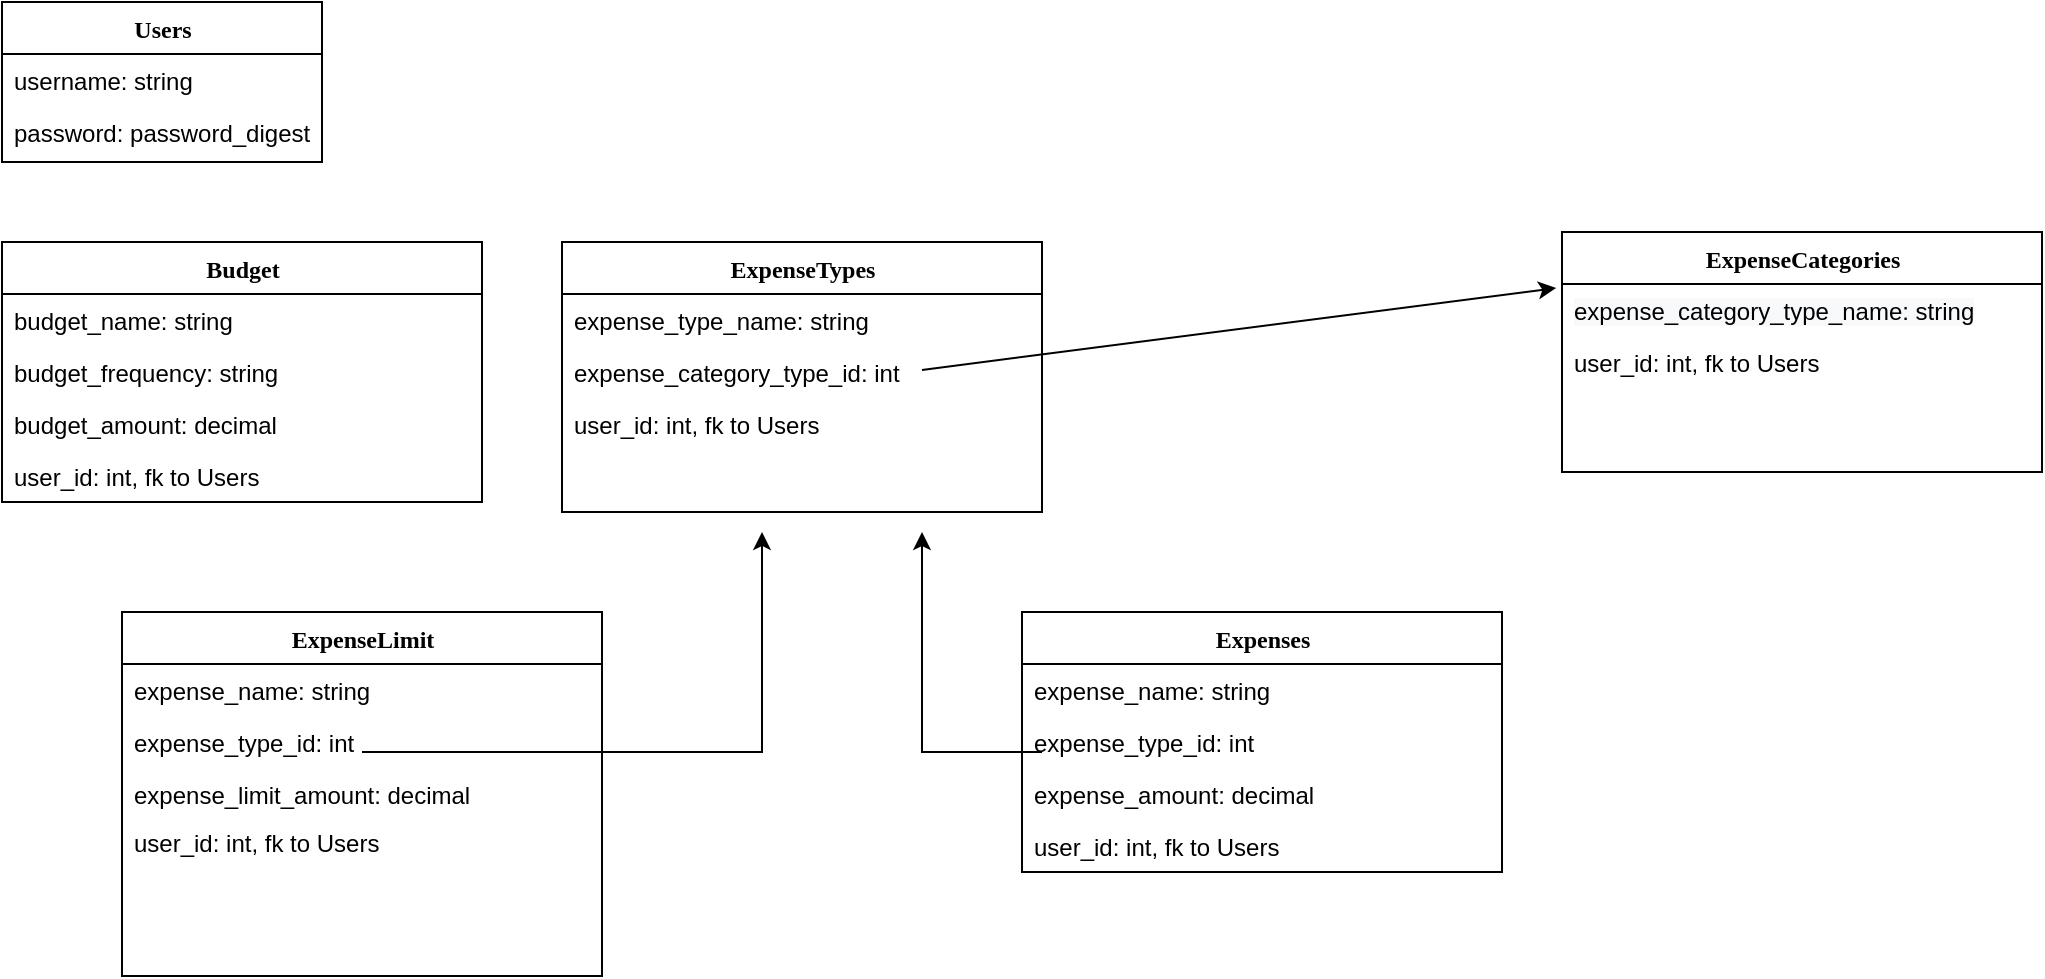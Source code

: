 <mxfile version="14.1.2" type="device"><diagram name="Page-1" id="9f46799a-70d6-7492-0946-bef42562c5a5"><mxGraphModel dx="1129" dy="616" grid="1" gridSize="10" guides="1" tooltips="1" connect="1" arrows="1" fold="1" page="1" pageScale="1" pageWidth="1100" pageHeight="850" background="#ffffff" math="0" shadow="0"><root><mxCell id="0"/><mxCell id="1" parent="0"/><mxCell id="78961159f06e98e8-17" value="Users" style="swimlane;html=1;fontStyle=1;align=center;verticalAlign=top;childLayout=stackLayout;horizontal=1;startSize=26;horizontalStack=0;resizeParent=1;resizeLast=0;collapsible=1;marginBottom=0;swimlaneFillColor=#ffffff;rounded=0;shadow=0;comic=0;labelBackgroundColor=none;strokeWidth=1;fillColor=none;fontFamily=Verdana;fontSize=12" parent="1" vertex="1"><mxGeometry x="20" y="15" width="160" height="80" as="geometry"/></mxCell><mxCell id="78961159f06e98e8-21" value="username: string" style="text;html=1;strokeColor=none;fillColor=none;align=left;verticalAlign=top;spacingLeft=4;spacingRight=4;whiteSpace=wrap;overflow=hidden;rotatable=0;points=[[0,0.5],[1,0.5]];portConstraint=eastwest;" parent="78961159f06e98e8-17" vertex="1"><mxGeometry y="26" width="160" height="26" as="geometry"/></mxCell><mxCell id="78961159f06e98e8-23" value="password: password_digest" style="text;html=1;strokeColor=none;fillColor=none;align=left;verticalAlign=top;spacingLeft=4;spacingRight=4;whiteSpace=wrap;overflow=hidden;rotatable=0;points=[[0,0.5],[1,0.5]];portConstraint=eastwest;" parent="78961159f06e98e8-17" vertex="1"><mxGeometry y="52" width="160" height="26" as="geometry"/></mxCell><mxCell id="78961159f06e98e8-30" value="ExpenseLimit" style="swimlane;html=1;fontStyle=1;align=center;verticalAlign=top;childLayout=stackLayout;horizontal=1;startSize=26;horizontalStack=0;resizeParent=1;resizeLast=0;collapsible=1;marginBottom=0;swimlaneFillColor=#ffffff;rounded=0;shadow=0;comic=0;labelBackgroundColor=none;strokeWidth=1;fillColor=none;fontFamily=Verdana;fontSize=12" parent="1" vertex="1"><mxGeometry x="80" y="320" width="240" height="182" as="geometry"/></mxCell><mxCell id="78961159f06e98e8-31" value="expense_name: string" style="text;html=1;strokeColor=none;fillColor=none;align=left;verticalAlign=top;spacingLeft=4;spacingRight=4;whiteSpace=wrap;overflow=hidden;rotatable=0;points=[[0,0.5],[1,0.5]];portConstraint=eastwest;" parent="78961159f06e98e8-30" vertex="1"><mxGeometry y="26" width="240" height="26" as="geometry"/></mxCell><mxCell id="78961159f06e98e8-32" value="expense_type_id: int&amp;nbsp;" style="text;html=1;strokeColor=none;fillColor=none;align=left;verticalAlign=top;spacingLeft=4;spacingRight=4;whiteSpace=wrap;overflow=hidden;rotatable=0;points=[[0,0.5],[1,0.5]];portConstraint=eastwest;" parent="78961159f06e98e8-30" vertex="1"><mxGeometry y="52" width="240" height="26" as="geometry"/></mxCell><mxCell id="78961159f06e98e8-33" value="expense_limit_amount: decimal" style="text;html=1;strokeColor=none;fillColor=none;align=left;verticalAlign=top;spacingLeft=4;spacingRight=4;whiteSpace=wrap;overflow=hidden;rotatable=0;points=[[0,0.5],[1,0.5]];portConstraint=eastwest;" parent="78961159f06e98e8-30" vertex="1"><mxGeometry y="78" width="240" height="24" as="geometry"/></mxCell><mxCell id="VjeOo79vatb9MJSpQPam-16" value="user_id: int, fk to Users" style="text;html=1;strokeColor=none;fillColor=none;align=left;verticalAlign=top;spacingLeft=4;spacingRight=4;whiteSpace=wrap;overflow=hidden;rotatable=0;points=[[0,0.5],[1,0.5]];portConstraint=eastwest;" vertex="1" parent="78961159f06e98e8-30"><mxGeometry y="102" width="240" height="26" as="geometry"/></mxCell><mxCell id="78961159f06e98e8-43" value="ExpenseTypes" style="swimlane;html=1;fontStyle=1;align=center;verticalAlign=top;childLayout=stackLayout;horizontal=1;startSize=26;horizontalStack=0;resizeParent=1;resizeLast=0;collapsible=1;marginBottom=0;swimlaneFillColor=#ffffff;rounded=0;shadow=0;comic=0;labelBackgroundColor=none;strokeWidth=1;fillColor=none;fontFamily=Verdana;fontSize=12" parent="1" vertex="1"><mxGeometry x="300" y="135" width="240" height="135" as="geometry"/></mxCell><mxCell id="VjeOo79vatb9MJSpQPam-21" value="" style="endArrow=classic;html=1;entryX=-0.012;entryY=0.077;entryDx=0;entryDy=0;entryPerimeter=0;" edge="1" parent="78961159f06e98e8-43" target="VjeOo79vatb9MJSpQPam-2"><mxGeometry width="50" height="50" relative="1" as="geometry"><mxPoint x="180" y="64" as="sourcePoint"/><mxPoint x="490" y="21" as="targetPoint"/></mxGeometry></mxCell><mxCell id="78961159f06e98e8-44" value="expense_type_name: string" style="text;html=1;strokeColor=none;fillColor=none;align=left;verticalAlign=top;spacingLeft=4;spacingRight=4;whiteSpace=wrap;overflow=hidden;rotatable=0;points=[[0,0.5],[1,0.5]];portConstraint=eastwest;" parent="78961159f06e98e8-43" vertex="1"><mxGeometry y="26" width="240" height="26" as="geometry"/></mxCell><mxCell id="78961159f06e98e8-45" value="expense_category_type_id: int" style="text;html=1;strokeColor=none;fillColor=none;align=left;verticalAlign=top;spacingLeft=4;spacingRight=4;whiteSpace=wrap;overflow=hidden;rotatable=0;points=[[0,0.5],[1,0.5]];portConstraint=eastwest;" parent="78961159f06e98e8-43" vertex="1"><mxGeometry y="52" width="240" height="26" as="geometry"/></mxCell><mxCell id="VjeOo79vatb9MJSpQPam-17" value="user_id: int, fk to Users" style="text;html=1;strokeColor=none;fillColor=none;align=left;verticalAlign=top;spacingLeft=4;spacingRight=4;whiteSpace=wrap;overflow=hidden;rotatable=0;points=[[0,0.5],[1,0.5]];portConstraint=eastwest;" vertex="1" parent="78961159f06e98e8-43"><mxGeometry y="78" width="240" height="26" as="geometry"/></mxCell><mxCell id="VjeOo79vatb9MJSpQPam-1" value="ExpenseCategories" style="swimlane;html=1;fontStyle=1;align=center;verticalAlign=top;childLayout=stackLayout;horizontal=1;startSize=26;horizontalStack=0;resizeParent=1;resizeLast=0;collapsible=1;marginBottom=0;swimlaneFillColor=#ffffff;rounded=0;shadow=0;comic=0;labelBackgroundColor=none;strokeWidth=1;fillColor=none;fontFamily=Verdana;fontSize=12" vertex="1" parent="1"><mxGeometry x="800" y="130" width="240" height="120" as="geometry"/></mxCell><mxCell id="VjeOo79vatb9MJSpQPam-2" value="&lt;span style=&quot;color: rgb(0 , 0 , 0) ; font-family: &amp;#34;helvetica&amp;#34; ; font-size: 12px ; font-style: normal ; font-weight: 400 ; letter-spacing: normal ; text-align: left ; text-indent: 0px ; text-transform: none ; word-spacing: 0px ; background-color: rgb(248 , 249 , 250) ; display: inline ; float: none&quot;&gt;expense_category_type_name: string&lt;/span&gt;" style="text;html=1;strokeColor=none;fillColor=none;align=left;verticalAlign=top;spacingLeft=4;spacingRight=4;whiteSpace=wrap;overflow=hidden;rotatable=0;points=[[0,0.5],[1,0.5]];portConstraint=eastwest;" vertex="1" parent="VjeOo79vatb9MJSpQPam-1"><mxGeometry y="26" width="240" height="26" as="geometry"/></mxCell><mxCell id="VjeOo79vatb9MJSpQPam-18" value="user_id: int, fk to Users" style="text;html=1;strokeColor=none;fillColor=none;align=left;verticalAlign=top;spacingLeft=4;spacingRight=4;whiteSpace=wrap;overflow=hidden;rotatable=0;points=[[0,0.5],[1,0.5]];portConstraint=eastwest;" vertex="1" parent="VjeOo79vatb9MJSpQPam-1"><mxGeometry y="52" width="240" height="26" as="geometry"/></mxCell><mxCell id="VjeOo79vatb9MJSpQPam-7" value="Budget" style="swimlane;html=1;fontStyle=1;align=center;verticalAlign=top;childLayout=stackLayout;horizontal=1;startSize=26;horizontalStack=0;resizeParent=1;resizeLast=0;collapsible=1;marginBottom=0;swimlaneFillColor=#ffffff;rounded=0;shadow=0;comic=0;labelBackgroundColor=none;strokeWidth=1;fillColor=none;fontFamily=Verdana;fontSize=12" vertex="1" parent="1"><mxGeometry x="20" y="135" width="240" height="130" as="geometry"/></mxCell><mxCell id="VjeOo79vatb9MJSpQPam-8" value="budget_name: string" style="text;html=1;strokeColor=none;fillColor=none;align=left;verticalAlign=top;spacingLeft=4;spacingRight=4;whiteSpace=wrap;overflow=hidden;rotatable=0;points=[[0,0.5],[1,0.5]];portConstraint=eastwest;" vertex="1" parent="VjeOo79vatb9MJSpQPam-7"><mxGeometry y="26" width="240" height="26" as="geometry"/></mxCell><mxCell id="VjeOo79vatb9MJSpQPam-10" value="budget_frequency: string" style="text;html=1;strokeColor=none;fillColor=none;align=left;verticalAlign=top;spacingLeft=4;spacingRight=4;whiteSpace=wrap;overflow=hidden;rotatable=0;points=[[0,0.5],[1,0.5]];portConstraint=eastwest;" vertex="1" parent="VjeOo79vatb9MJSpQPam-7"><mxGeometry y="52" width="240" height="26" as="geometry"/></mxCell><mxCell id="VjeOo79vatb9MJSpQPam-15" value="budget_amount: decimal" style="text;html=1;strokeColor=none;fillColor=none;align=left;verticalAlign=top;spacingLeft=4;spacingRight=4;whiteSpace=wrap;overflow=hidden;rotatable=0;points=[[0,0.5],[1,0.5]];portConstraint=eastwest;" vertex="1" parent="VjeOo79vatb9MJSpQPam-7"><mxGeometry y="78" width="240" height="26" as="geometry"/></mxCell><mxCell id="VjeOo79vatb9MJSpQPam-20" value="user_id: int, fk to Users" style="text;html=1;strokeColor=none;fillColor=none;align=left;verticalAlign=top;spacingLeft=4;spacingRight=4;whiteSpace=wrap;overflow=hidden;rotatable=0;points=[[0,0.5],[1,0.5]];portConstraint=eastwest;" vertex="1" parent="VjeOo79vatb9MJSpQPam-7"><mxGeometry y="104" width="240" height="26" as="geometry"/></mxCell><mxCell id="VjeOo79vatb9MJSpQPam-11" value="Expenses" style="swimlane;html=1;fontStyle=1;align=center;verticalAlign=top;childLayout=stackLayout;horizontal=1;startSize=26;horizontalStack=0;resizeParent=1;resizeLast=0;collapsible=1;marginBottom=0;swimlaneFillColor=#ffffff;rounded=0;shadow=0;comic=0;labelBackgroundColor=none;strokeWidth=1;fillColor=none;fontFamily=Verdana;fontSize=12" vertex="1" parent="1"><mxGeometry x="530" y="320" width="240" height="130" as="geometry"/></mxCell><mxCell id="VjeOo79vatb9MJSpQPam-12" value="expense_name: string" style="text;html=1;strokeColor=none;fillColor=none;align=left;verticalAlign=top;spacingLeft=4;spacingRight=4;whiteSpace=wrap;overflow=hidden;rotatable=0;points=[[0,0.5],[1,0.5]];portConstraint=eastwest;" vertex="1" parent="VjeOo79vatb9MJSpQPam-11"><mxGeometry y="26" width="240" height="26" as="geometry"/></mxCell><mxCell id="VjeOo79vatb9MJSpQPam-13" value="expense_type_id: int" style="text;html=1;strokeColor=none;fillColor=none;align=left;verticalAlign=top;spacingLeft=4;spacingRight=4;whiteSpace=wrap;overflow=hidden;rotatable=0;points=[[0,0.5],[1,0.5]];portConstraint=eastwest;" vertex="1" parent="VjeOo79vatb9MJSpQPam-11"><mxGeometry y="52" width="240" height="26" as="geometry"/></mxCell><mxCell id="VjeOo79vatb9MJSpQPam-14" value="expense_amount: decimal" style="text;html=1;strokeColor=none;fillColor=none;align=left;verticalAlign=top;spacingLeft=4;spacingRight=4;whiteSpace=wrap;overflow=hidden;rotatable=0;points=[[0,0.5],[1,0.5]];portConstraint=eastwest;" vertex="1" parent="VjeOo79vatb9MJSpQPam-11"><mxGeometry y="78" width="240" height="26" as="geometry"/></mxCell><mxCell id="VjeOo79vatb9MJSpQPam-19" value="user_id: int, fk to Users" style="text;html=1;strokeColor=none;fillColor=none;align=left;verticalAlign=top;spacingLeft=4;spacingRight=4;whiteSpace=wrap;overflow=hidden;rotatable=0;points=[[0,0.5],[1,0.5]];portConstraint=eastwest;" vertex="1" parent="VjeOo79vatb9MJSpQPam-11"><mxGeometry y="104" width="240" height="26" as="geometry"/></mxCell><mxCell id="VjeOo79vatb9MJSpQPam-35" style="edgeStyle=orthogonalEdgeStyle;rounded=0;jumpStyle=none;orthogonalLoop=1;jettySize=auto;html=1;strokeColor=#000000;" edge="1" parent="1"><mxGeometry relative="1" as="geometry"><mxPoint x="400" y="280" as="targetPoint"/><mxPoint x="200" y="390" as="sourcePoint"/><Array as="points"><mxPoint x="200" y="390"/><mxPoint x="400" y="390"/></Array></mxGeometry></mxCell><mxCell id="VjeOo79vatb9MJSpQPam-36" style="edgeStyle=orthogonalEdgeStyle;rounded=0;jumpStyle=none;orthogonalLoop=1;jettySize=auto;html=1;strokeColor=#000000;" edge="1" parent="1"><mxGeometry relative="1" as="geometry"><mxPoint x="480" y="280" as="targetPoint"/><mxPoint x="540" y="390" as="sourcePoint"/><Array as="points"><mxPoint x="540" y="390"/><mxPoint x="480" y="390"/></Array></mxGeometry></mxCell></root></mxGraphModel></diagram></mxfile>